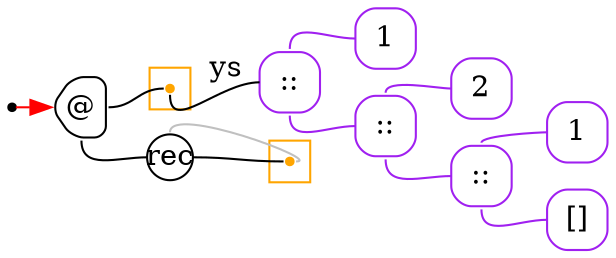 digraph G {
  rankdir=LR;
  edge[arrowhead=none,arrowtail=none];
  node[fixedsize=true,shape=circle]
  size="9.201041666666667,5.219270833333334";
  labeldistance=0;
  nodesep=.175;
  ranksep=.175;

 nd1[shape=point];
   nd15[label="1",tooltip="nd15-ConstGraph",style=rounded,orientation=90,shape=square,width=.4,height=.4,color="purple"];
   nd21[label="2",tooltip="nd21-ConstGraph",style=rounded,orientation=90,shape=square,width=.4,height=.4,color="purple"];
   nd27[label="1",tooltip="nd27-ConstGraph",style=rounded,orientation=90,shape=square,width=.4,height=.4,color="purple"];
   nd32[label="[]",tooltip="nd32-ConstEmptyGraph",style=rounded,orientation=90,shape=square,width=.4,height=.4,color="purple"];
   nd363[label="::",tooltip="nd363-ConstListGraph",style=rounded,orientation=90,shape=square,width=.4,height=.4,color="purple"];
   nd369[label="::",tooltip="nd369-ConstListGraph",style=rounded,orientation=90,shape=square,width=.4,height=.4,color="purple"];
   nd375[label="::",tooltip="nd375-ConstListGraph",style=rounded,orientation=90,shape=square,width=.4,height=.4,color="purple"];
 nd44[label="@",tooltip="nd44-AppGraph",style=rounded,orientation=90,shape=house,width=.4,height=.4,color="#000000"];
 subgraph cluster_nd46 {
   graph[style=fill,color="orange"];
   ndcluster_nd46[tooltip="nd46",orientation=90,shape=point,color="orange"];
 };
   subgraph cluster_nd174 {
     graph[style=fill,color="orange"];
     ndcluster_nd174[tooltip="nd174",orientation=90,shape=point,color="orange"];
   };
 nd172[label="rec",tooltip="nd172-RecurGraph",style=rounded,width=.3,height=.3,color="#000000"];

  nd363->nd27[tailport=n,headport=w,color=purple,arrowhead=none,arrowtail=none];
  nd363->nd32[tailport=s,headport=w,color=purple,arrowhead=none,arrowtail=none];
  nd369->nd21[tailport=n,headport=w,color=purple,arrowhead=none,arrowtail=none];
  nd369->nd363[tailport=s,headport=w,color=purple,arrowhead=none,arrowtail=none];
  nd375->nd15[tailport=n,headport=w,color=purple,arrowhead=none,arrowtail=none];
  nd375->nd369[tailport=s,headport=w,color=purple,arrowhead=none,arrowtail=none];
  ndcluster_nd46->nd375[label="ys",tailport=s,headport=w];
  nd172->ndcluster_nd174[dir=back,headport=e,tailport=n,color=grey,arrowhead=none,arrowtail=none];
  nd172->ndcluster_nd174[tailport=e,headport=w];
  nd44->ndcluster_nd46[tailport=e,headport=w];
  nd44->nd172[tailport=s,headport=w];
  nd1->nd44[tailport=e,headport=w,color=red,arrowhead=normal];
}